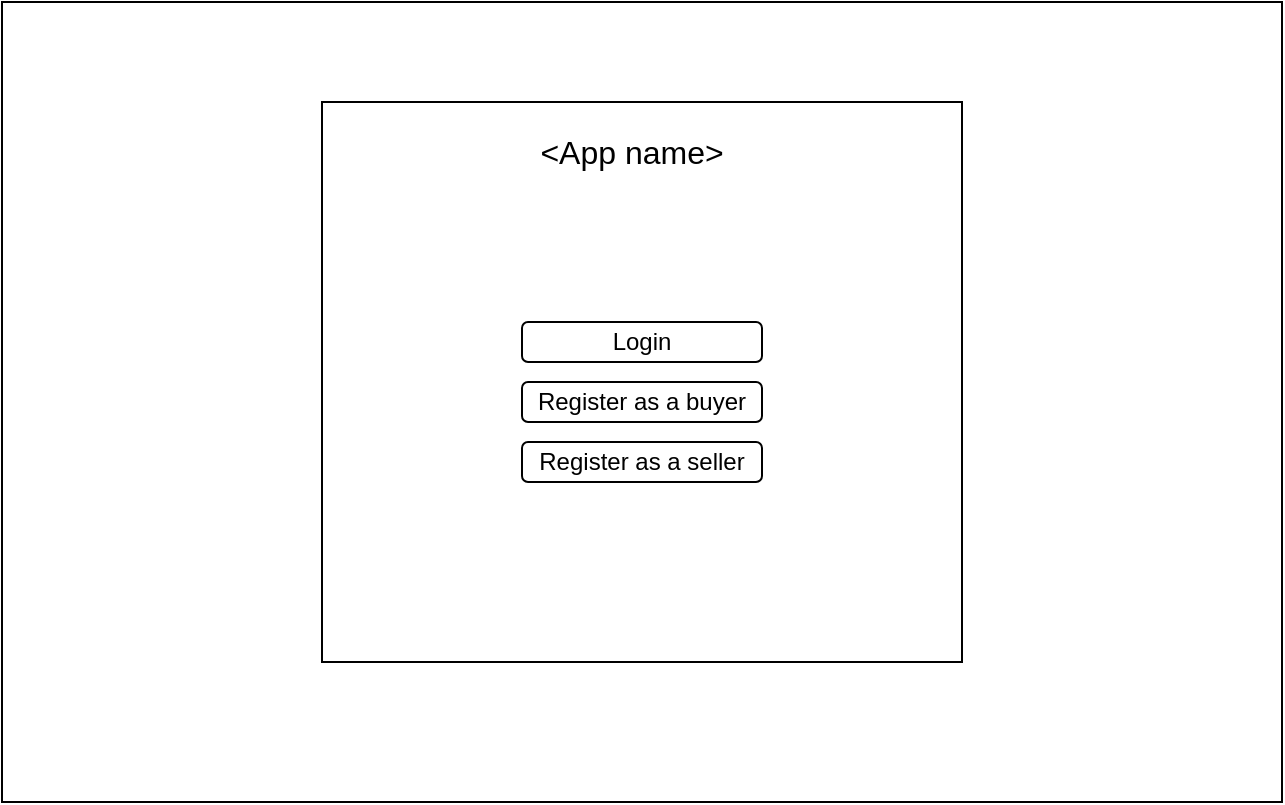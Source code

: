 <mxfile version="21.5.2" type="github">
  <diagram name="Page-1" id="0f-8BSpZFwoCUBRFsA1O">
    <mxGraphModel dx="1434" dy="782" grid="1" gridSize="10" guides="1" tooltips="1" connect="1" arrows="1" fold="1" page="1" pageScale="1" pageWidth="850" pageHeight="1100" math="0" shadow="0">
      <root>
        <mxCell id="0" />
        <mxCell id="1" parent="0" />
        <mxCell id="A4BIWTja5bQlyjn5U8Ta-1" value="" style="rounded=0;whiteSpace=wrap;html=1;fillColor=none;" vertex="1" parent="1">
          <mxGeometry x="105" y="170" width="640" height="400" as="geometry" />
        </mxCell>
        <mxCell id="A4BIWTja5bQlyjn5U8Ta-2" value="" style="rounded=0;whiteSpace=wrap;html=1;fillColor=none;" vertex="1" parent="1">
          <mxGeometry x="265" y="220" width="320" height="280" as="geometry" />
        </mxCell>
        <mxCell id="A4BIWTja5bQlyjn5U8Ta-6" value="&amp;lt;App name&amp;gt;" style="rounded=0;whiteSpace=wrap;html=1;fillColor=none;strokeColor=none;fontSize=16;" vertex="1" parent="1">
          <mxGeometry x="360" y="230" width="120" height="30" as="geometry" />
        </mxCell>
        <mxCell id="A4BIWTja5bQlyjn5U8Ta-7" value="Register as a buyer" style="rounded=1;whiteSpace=wrap;html=1;fillColor=none;" vertex="1" parent="1">
          <mxGeometry x="365" y="360" width="120" height="20" as="geometry" />
        </mxCell>
        <mxCell id="A4BIWTja5bQlyjn5U8Ta-8" value="Register as a seller" style="rounded=1;whiteSpace=wrap;html=1;fillColor=none;" vertex="1" parent="1">
          <mxGeometry x="365" y="390" width="120" height="20" as="geometry" />
        </mxCell>
        <mxCell id="A4BIWTja5bQlyjn5U8Ta-9" value="Login" style="rounded=1;whiteSpace=wrap;html=1;fillColor=none;" vertex="1" parent="1">
          <mxGeometry x="365" y="330" width="120" height="20" as="geometry" />
        </mxCell>
      </root>
    </mxGraphModel>
  </diagram>
</mxfile>
